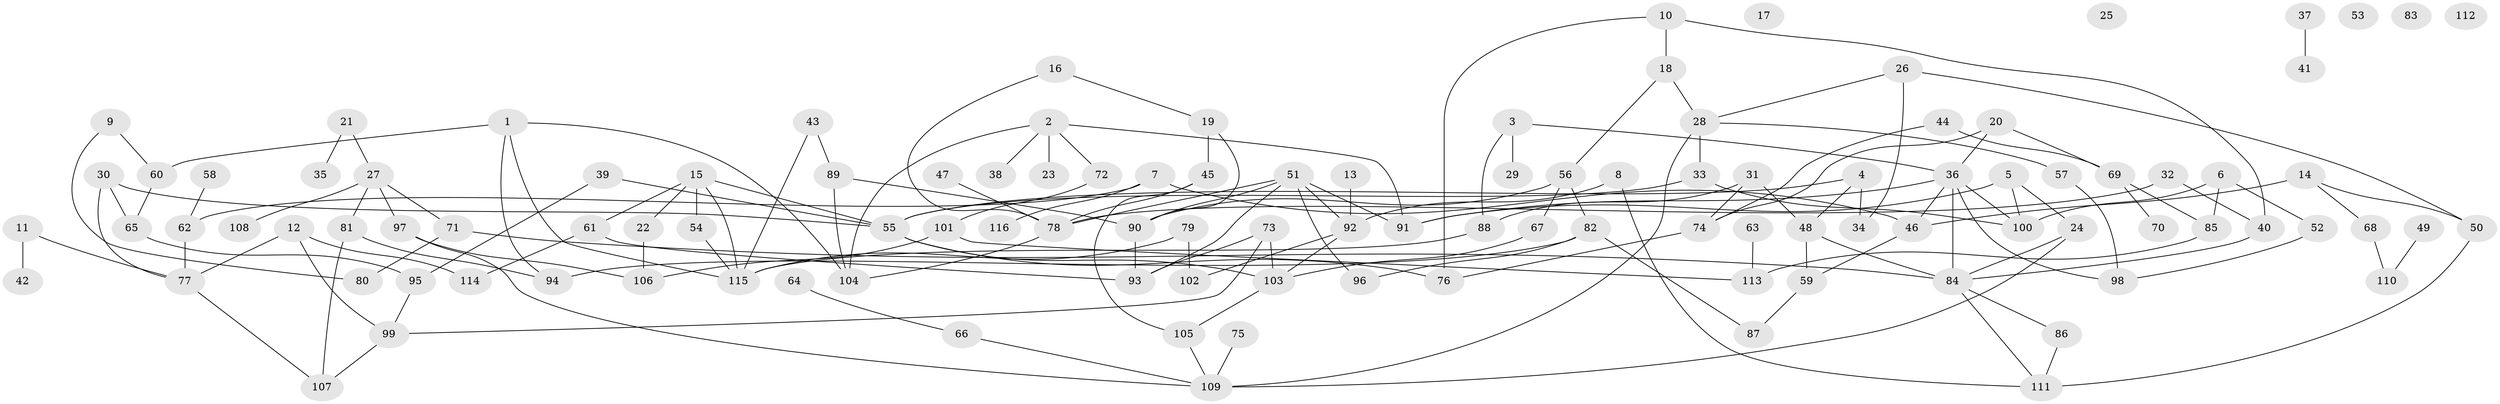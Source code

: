 // coarse degree distribution, {4: 0.11538461538461539, 7: 0.09615384615384616, 2: 0.15384615384615385, 11: 0.019230769230769232, 6: 0.07692307692307693, 3: 0.2692307692307692, 1: 0.15384615384615385, 5: 0.07692307692307693, 8: 0.038461538461538464}
// Generated by graph-tools (version 1.1) at 2025/47/03/04/25 22:47:58]
// undirected, 116 vertices, 163 edges
graph export_dot {
  node [color=gray90,style=filled];
  1;
  2;
  3;
  4;
  5;
  6;
  7;
  8;
  9;
  10;
  11;
  12;
  13;
  14;
  15;
  16;
  17;
  18;
  19;
  20;
  21;
  22;
  23;
  24;
  25;
  26;
  27;
  28;
  29;
  30;
  31;
  32;
  33;
  34;
  35;
  36;
  37;
  38;
  39;
  40;
  41;
  42;
  43;
  44;
  45;
  46;
  47;
  48;
  49;
  50;
  51;
  52;
  53;
  54;
  55;
  56;
  57;
  58;
  59;
  60;
  61;
  62;
  63;
  64;
  65;
  66;
  67;
  68;
  69;
  70;
  71;
  72;
  73;
  74;
  75;
  76;
  77;
  78;
  79;
  80;
  81;
  82;
  83;
  84;
  85;
  86;
  87;
  88;
  89;
  90;
  91;
  92;
  93;
  94;
  95;
  96;
  97;
  98;
  99;
  100;
  101;
  102;
  103;
  104;
  105;
  106;
  107;
  108;
  109;
  110;
  111;
  112;
  113;
  114;
  115;
  116;
  1 -- 60;
  1 -- 94;
  1 -- 104;
  1 -- 115;
  2 -- 23;
  2 -- 38;
  2 -- 72;
  2 -- 91;
  2 -- 104;
  3 -- 29;
  3 -- 36;
  3 -- 88;
  4 -- 34;
  4 -- 48;
  4 -- 55;
  5 -- 24;
  5 -- 91;
  5 -- 100;
  6 -- 52;
  6 -- 85;
  6 -- 100;
  7 -- 46;
  7 -- 62;
  7 -- 116;
  8 -- 92;
  8 -- 111;
  9 -- 60;
  9 -- 80;
  10 -- 18;
  10 -- 40;
  10 -- 76;
  11 -- 42;
  11 -- 77;
  12 -- 77;
  12 -- 99;
  12 -- 114;
  13 -- 92;
  14 -- 46;
  14 -- 50;
  14 -- 68;
  15 -- 22;
  15 -- 54;
  15 -- 55;
  15 -- 61;
  15 -- 115;
  16 -- 19;
  16 -- 78;
  18 -- 28;
  18 -- 56;
  19 -- 45;
  19 -- 90;
  20 -- 36;
  20 -- 69;
  20 -- 74;
  21 -- 27;
  21 -- 35;
  22 -- 106;
  24 -- 84;
  24 -- 109;
  26 -- 28;
  26 -- 34;
  26 -- 50;
  27 -- 71;
  27 -- 81;
  27 -- 97;
  27 -- 108;
  28 -- 33;
  28 -- 57;
  28 -- 109;
  30 -- 55;
  30 -- 65;
  30 -- 77;
  31 -- 48;
  31 -- 74;
  31 -- 88;
  32 -- 40;
  32 -- 78;
  33 -- 55;
  33 -- 100;
  36 -- 46;
  36 -- 84;
  36 -- 91;
  36 -- 98;
  36 -- 100;
  37 -- 41;
  39 -- 55;
  39 -- 95;
  40 -- 84;
  43 -- 89;
  43 -- 115;
  44 -- 69;
  44 -- 74;
  45 -- 78;
  45 -- 105;
  46 -- 59;
  47 -- 78;
  48 -- 59;
  48 -- 84;
  49 -- 110;
  50 -- 111;
  51 -- 78;
  51 -- 90;
  51 -- 91;
  51 -- 92;
  51 -- 93;
  51 -- 96;
  52 -- 98;
  54 -- 115;
  55 -- 76;
  55 -- 103;
  56 -- 67;
  56 -- 82;
  56 -- 90;
  57 -- 98;
  58 -- 62;
  59 -- 87;
  60 -- 65;
  61 -- 93;
  61 -- 114;
  62 -- 77;
  63 -- 113;
  64 -- 66;
  65 -- 95;
  66 -- 109;
  67 -- 103;
  68 -- 110;
  69 -- 70;
  69 -- 85;
  71 -- 80;
  71 -- 84;
  72 -- 101;
  73 -- 93;
  73 -- 99;
  73 -- 103;
  74 -- 76;
  75 -- 109;
  77 -- 107;
  78 -- 104;
  79 -- 102;
  79 -- 115;
  81 -- 94;
  81 -- 107;
  82 -- 87;
  82 -- 94;
  82 -- 96;
  84 -- 86;
  84 -- 111;
  85 -- 113;
  86 -- 111;
  88 -- 115;
  89 -- 90;
  89 -- 104;
  90 -- 93;
  92 -- 102;
  92 -- 103;
  95 -- 99;
  97 -- 106;
  97 -- 109;
  99 -- 107;
  101 -- 106;
  101 -- 113;
  103 -- 105;
  105 -- 109;
}

